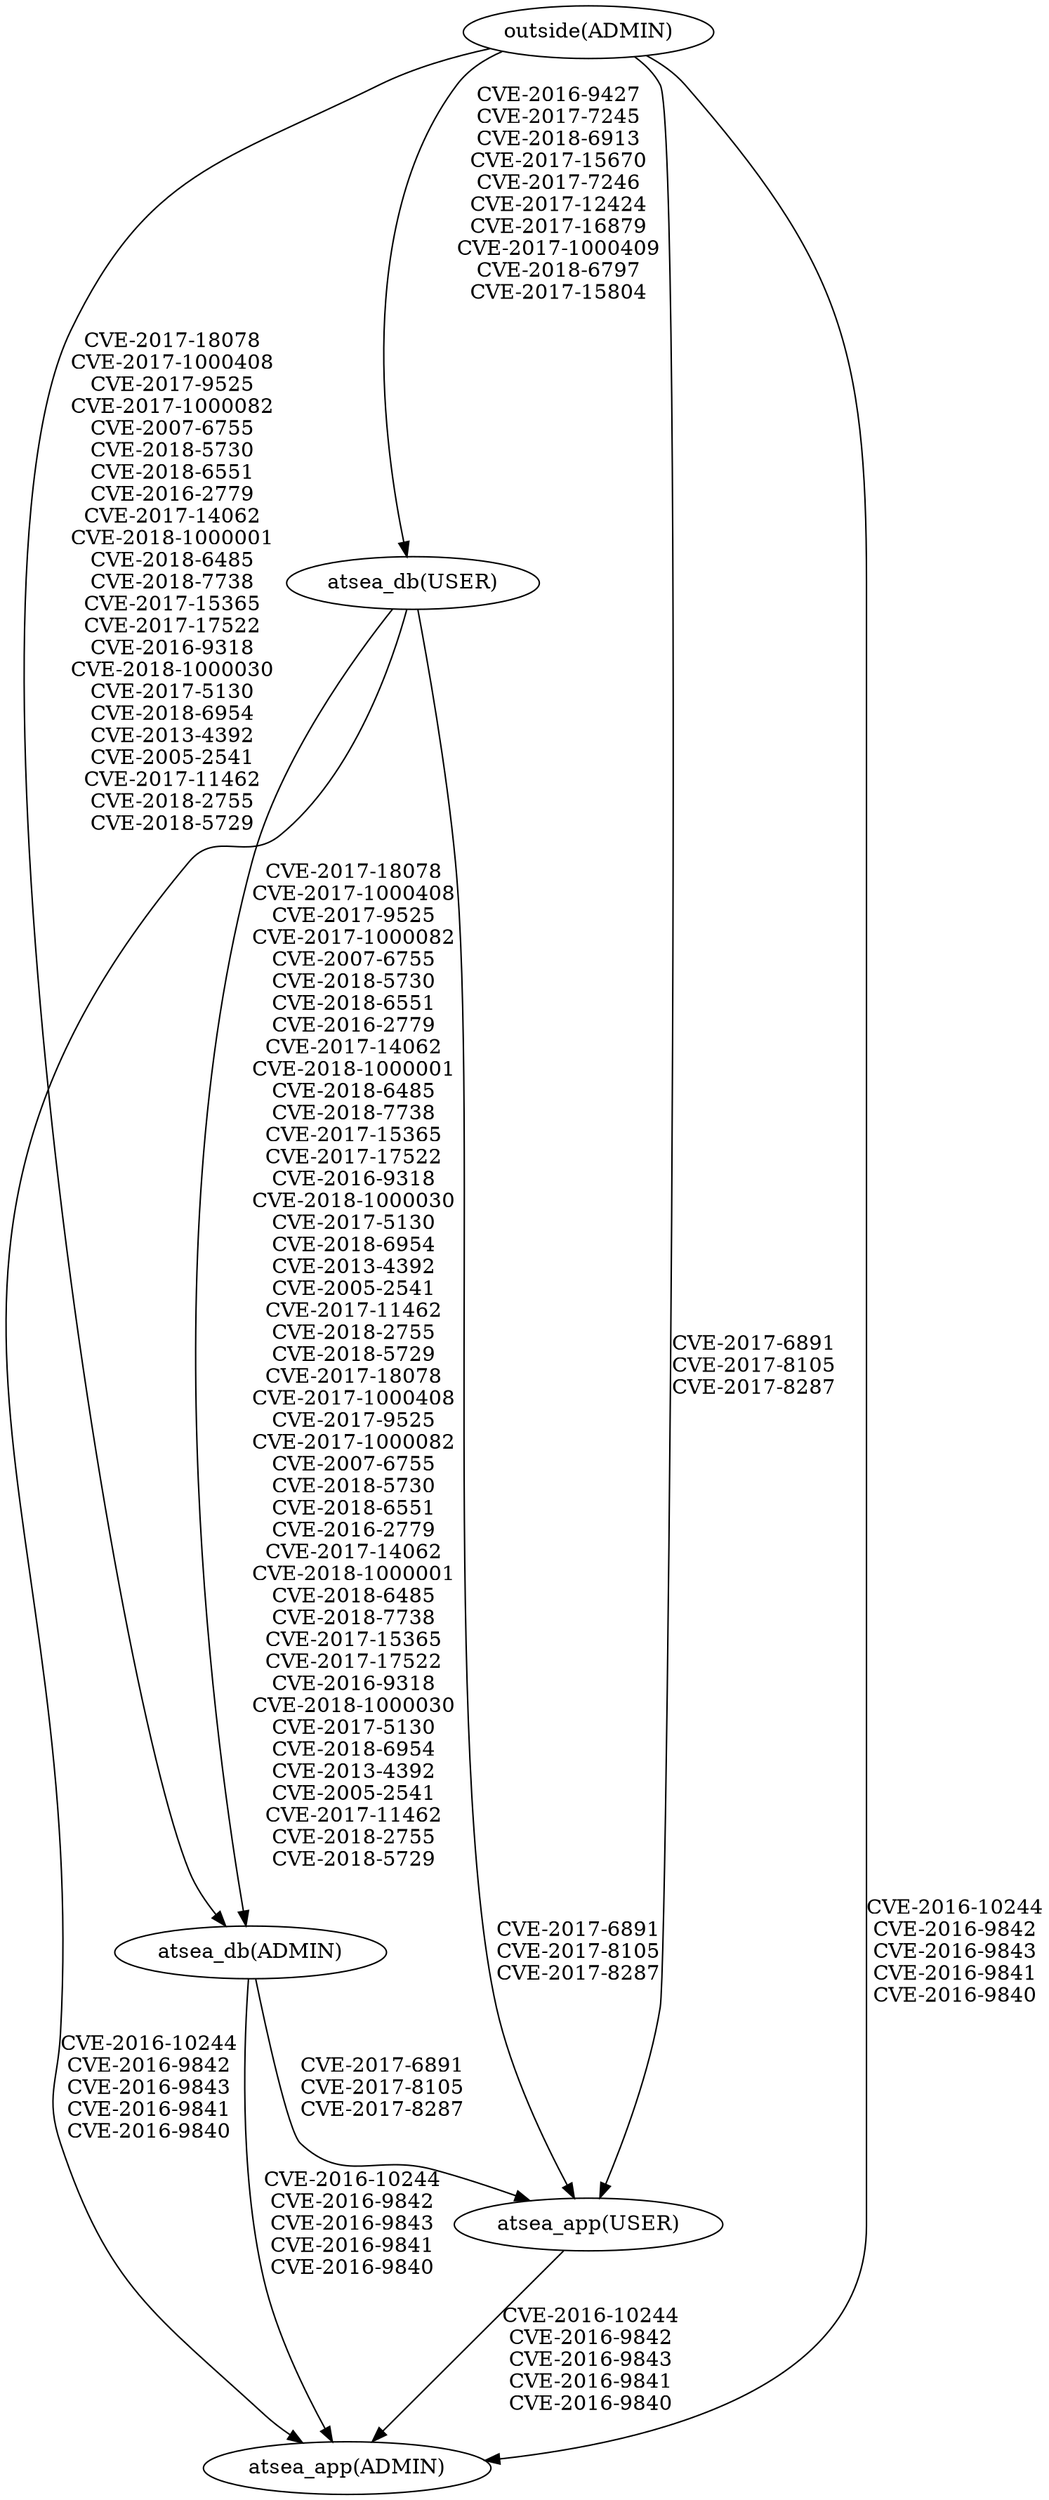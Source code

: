 // Attack Graph
digraph {
	"atsea_db(USER)"
	"atsea_app(ADMIN)"
	"atsea_db(ADMIN)"
	"atsea_app(USER)"
	"outside(ADMIN)"
	"atsea_app(USER)" -> "atsea_app(ADMIN)" [label="CVE-2016-10244
CVE-2016-9842
CVE-2016-9843
CVE-2016-9841
CVE-2016-9840" contstraint=false]
	"atsea_db(USER)" -> "atsea_db(ADMIN)" [label="CVE-2017-18078
CVE-2017-1000408
CVE-2017-9525
CVE-2017-1000082
CVE-2007-6755
CVE-2018-5730
CVE-2018-6551
CVE-2016-2779
CVE-2017-14062
CVE-2018-1000001
CVE-2018-6485
CVE-2018-7738
CVE-2017-15365
CVE-2017-17522
CVE-2016-9318
CVE-2018-1000030
CVE-2017-5130
CVE-2018-6954
CVE-2013-4392
CVE-2005-2541
CVE-2017-11462
CVE-2018-2755
CVE-2018-5729
CVE-2017-18078
CVE-2017-1000408
CVE-2017-9525
CVE-2017-1000082
CVE-2007-6755
CVE-2018-5730
CVE-2018-6551
CVE-2016-2779
CVE-2017-14062
CVE-2018-1000001
CVE-2018-6485
CVE-2018-7738
CVE-2017-15365
CVE-2017-17522
CVE-2016-9318
CVE-2018-1000030
CVE-2017-5130
CVE-2018-6954
CVE-2013-4392
CVE-2005-2541
CVE-2017-11462
CVE-2018-2755
CVE-2018-5729" contstraint=false]
	"atsea_db(ADMIN)" -> "atsea_app(USER)" [label="CVE-2017-6891
CVE-2017-8105
CVE-2017-8287" contstraint=false]
	"atsea_db(USER)" -> "atsea_app(ADMIN)" [label="CVE-2016-10244
CVE-2016-9842
CVE-2016-9843
CVE-2016-9841
CVE-2016-9840" contstraint=false]
	"outside(ADMIN)" -> "atsea_app(USER)" [label="CVE-2017-6891
CVE-2017-8105
CVE-2017-8287" contstraint=false]
	"outside(ADMIN)" -> "atsea_db(USER)" [label="CVE-2016-9427
CVE-2017-7245
CVE-2018-6913
CVE-2017-15670
CVE-2017-7246
CVE-2017-12424
CVE-2017-16879
CVE-2017-1000409
CVE-2018-6797
CVE-2017-15804" contstraint=false]
	"atsea_db(USER)" -> "atsea_app(USER)" [label="CVE-2017-6891
CVE-2017-8105
CVE-2017-8287" contstraint=false]
	"atsea_db(ADMIN)" -> "atsea_app(ADMIN)" [label="CVE-2016-10244
CVE-2016-9842
CVE-2016-9843
CVE-2016-9841
CVE-2016-9840" contstraint=false]
	"outside(ADMIN)" -> "atsea_db(ADMIN)" [label="CVE-2017-18078
CVE-2017-1000408
CVE-2017-9525
CVE-2017-1000082
CVE-2007-6755
CVE-2018-5730
CVE-2018-6551
CVE-2016-2779
CVE-2017-14062
CVE-2018-1000001
CVE-2018-6485
CVE-2018-7738
CVE-2017-15365
CVE-2017-17522
CVE-2016-9318
CVE-2018-1000030
CVE-2017-5130
CVE-2018-6954
CVE-2013-4392
CVE-2005-2541
CVE-2017-11462
CVE-2018-2755
CVE-2018-5729" contstraint=false]
	"outside(ADMIN)" -> "atsea_app(ADMIN)" [label="CVE-2016-10244
CVE-2016-9842
CVE-2016-9843
CVE-2016-9841
CVE-2016-9840" contstraint=false]
}
